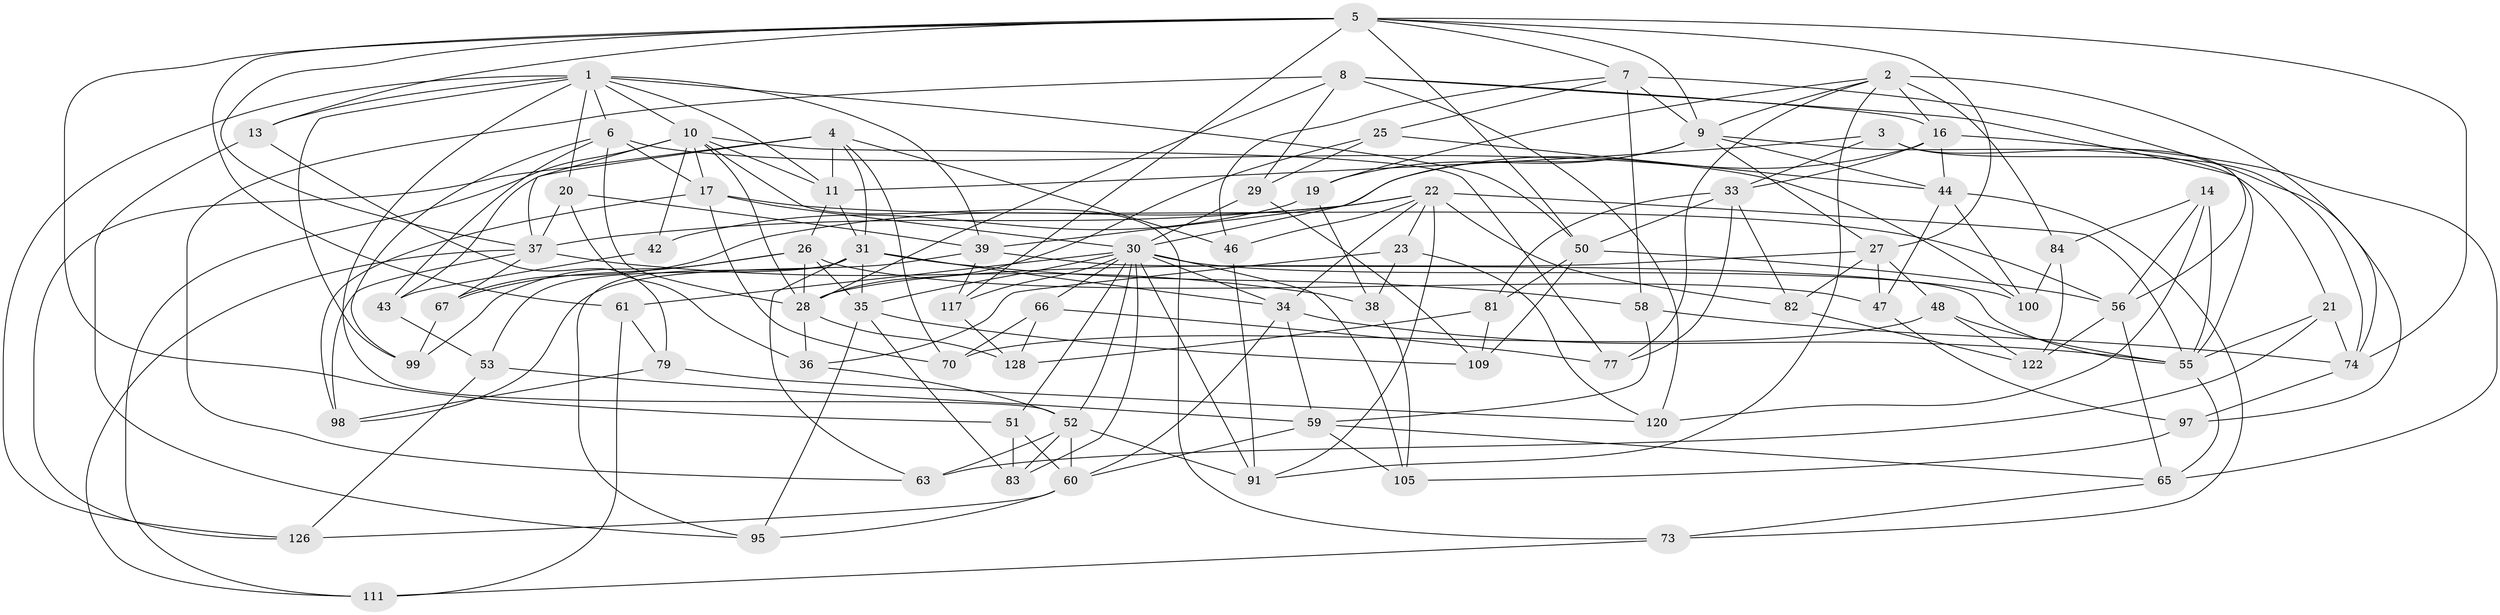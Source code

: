// original degree distribution, {4: 1.0}
// Generated by graph-tools (version 1.1) at 2025/20/03/04/25 18:20:44]
// undirected, 77 vertices, 202 edges
graph export_dot {
graph [start="1"]
  node [color=gray90,style=filled];
  1 [super="+80+106+88"];
  2 [super="+92+125"];
  3;
  4 [super="+18"];
  5 [super="+75+102+103"];
  6 [super="+24"];
  7 [super="+49"];
  8 [super="+68"];
  9 [super="+104+12"];
  10 [super="+45+69"];
  11 [super="+15"];
  13;
  14;
  16 [super="+54+93"];
  17 [super="+86"];
  19;
  20;
  21;
  22 [super="+116+101"];
  23;
  25;
  26 [super="+87"];
  27 [super="+85"];
  28 [super="+32+108"];
  29;
  30 [super="+41+71+124"];
  31 [super="+112"];
  33 [super="+96"];
  34 [super="+90"];
  35 [super="+57"];
  36;
  37 [super="+40+64"];
  38;
  39 [super="+113"];
  42;
  43;
  44 [super="+114"];
  46;
  47;
  48;
  50 [super="+62"];
  51;
  52 [super="+78"];
  53;
  55 [super="+107+127"];
  56 [super="+119"];
  58;
  59 [super="+94"];
  60 [super="+76"];
  61;
  63;
  65 [super="+72"];
  66;
  67;
  70;
  73;
  74 [super="+129"];
  77;
  79;
  81;
  82;
  83;
  84;
  91 [super="+110"];
  95;
  97;
  98;
  99;
  100;
  105;
  109;
  111;
  117;
  120;
  122;
  126;
  128;
  1 -- 10;
  1 -- 99;
  1 -- 39;
  1 -- 52;
  1 -- 50;
  1 -- 126;
  1 -- 6;
  1 -- 11;
  1 -- 20;
  1 -- 13;
  2 -- 91;
  2 -- 19;
  2 -- 77;
  2 -- 16 [weight=2];
  2 -- 74;
  2 -- 84;
  2 -- 9;
  3 -- 11;
  3 -- 74;
  3 -- 55;
  3 -- 33;
  4 -- 11;
  4 -- 46;
  4 -- 43;
  4 -- 126;
  4 -- 70;
  4 -- 31;
  5 -- 13;
  5 -- 50;
  5 -- 117;
  5 -- 7;
  5 -- 74;
  5 -- 61;
  5 -- 37;
  5 -- 27;
  5 -- 9;
  5 -- 51;
  6 -- 43;
  6 -- 99;
  6 -- 100;
  6 -- 28;
  6 -- 17;
  7 -- 58;
  7 -- 9;
  7 -- 25;
  7 -- 97;
  7 -- 46;
  8 -- 120;
  8 -- 56;
  8 -- 16;
  8 -- 29;
  8 -- 63;
  8 -- 28;
  9 -- 27;
  9 -- 44;
  9 -- 19;
  9 -- 21;
  9 -- 30;
  10 -- 37;
  10 -- 42 [weight=2];
  10 -- 73;
  10 -- 111;
  10 -- 77;
  10 -- 28;
  10 -- 11;
  10 -- 17;
  11 -- 26;
  11 -- 31;
  13 -- 79;
  13 -- 95;
  14 -- 120;
  14 -- 56;
  14 -- 84;
  14 -- 55;
  16 -- 65 [weight=2];
  16 -- 44;
  16 -- 33;
  16 -- 39;
  17 -- 98;
  17 -- 70;
  17 -- 56;
  17 -- 30;
  19 -- 42;
  19 -- 38;
  20 -- 36;
  20 -- 39;
  20 -- 37;
  21 -- 63;
  21 -- 74;
  21 -- 55;
  22 -- 23;
  22 -- 67;
  22 -- 82;
  22 -- 34;
  22 -- 37;
  22 -- 46;
  22 -- 91;
  22 -- 55;
  23 -- 38;
  23 -- 120;
  23 -- 36;
  25 -- 44;
  25 -- 29;
  25 -- 28;
  26 -- 99;
  26 -- 28;
  26 -- 47;
  26 -- 35;
  26 -- 67;
  27 -- 48;
  27 -- 47;
  27 -- 82;
  27 -- 28;
  28 -- 128;
  28 -- 36;
  29 -- 109;
  29 -- 30;
  30 -- 61;
  30 -- 51;
  30 -- 83;
  30 -- 34;
  30 -- 66;
  30 -- 117;
  30 -- 105;
  30 -- 35;
  30 -- 100;
  30 -- 52;
  30 -- 91;
  31 -- 95;
  31 -- 34;
  31 -- 35;
  31 -- 53;
  31 -- 58;
  31 -- 63;
  33 -- 50;
  33 -- 77;
  33 -- 81;
  33 -- 82;
  34 -- 59;
  34 -- 60;
  34 -- 55;
  35 -- 95;
  35 -- 109;
  35 -- 83;
  36 -- 52;
  37 -- 67;
  37 -- 98;
  37 -- 38;
  37 -- 111;
  38 -- 105;
  39 -- 98;
  39 -- 55;
  39 -- 117;
  42 -- 43;
  43 -- 53;
  44 -- 47;
  44 -- 100;
  44 -- 73;
  46 -- 91;
  47 -- 97;
  48 -- 122;
  48 -- 70;
  48 -- 55;
  50 -- 56;
  50 -- 81;
  50 -- 109;
  51 -- 83;
  51 -- 60;
  52 -- 63;
  52 -- 83;
  52 -- 91 [weight=2];
  52 -- 60;
  53 -- 59;
  53 -- 126;
  55 -- 65;
  56 -- 122;
  56 -- 65;
  58 -- 74;
  58 -- 59;
  59 -- 105;
  59 -- 60;
  59 -- 65;
  60 -- 95;
  60 -- 126;
  61 -- 111;
  61 -- 79;
  65 -- 73;
  66 -- 70;
  66 -- 77;
  66 -- 128;
  67 -- 99;
  73 -- 111;
  74 -- 97;
  79 -- 120;
  79 -- 98;
  81 -- 109;
  81 -- 128;
  82 -- 122;
  84 -- 100;
  84 -- 122;
  97 -- 105;
  117 -- 128;
}
